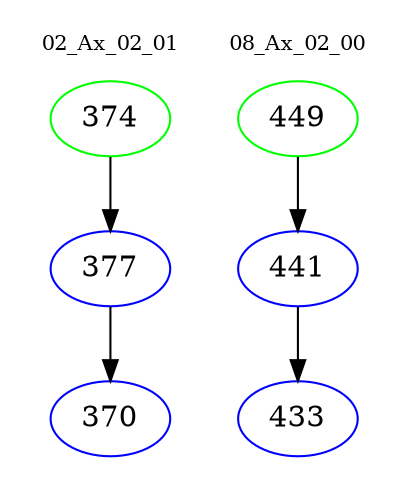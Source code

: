 digraph{
subgraph cluster_0 {
color = white
label = "02_Ax_02_01";
fontsize=10;
T0_374 [label="374", color="green"]
T0_374 -> T0_377 [color="black"]
T0_377 [label="377", color="blue"]
T0_377 -> T0_370 [color="black"]
T0_370 [label="370", color="blue"]
}
subgraph cluster_1 {
color = white
label = "08_Ax_02_00";
fontsize=10;
T1_449 [label="449", color="green"]
T1_449 -> T1_441 [color="black"]
T1_441 [label="441", color="blue"]
T1_441 -> T1_433 [color="black"]
T1_433 [label="433", color="blue"]
}
}
